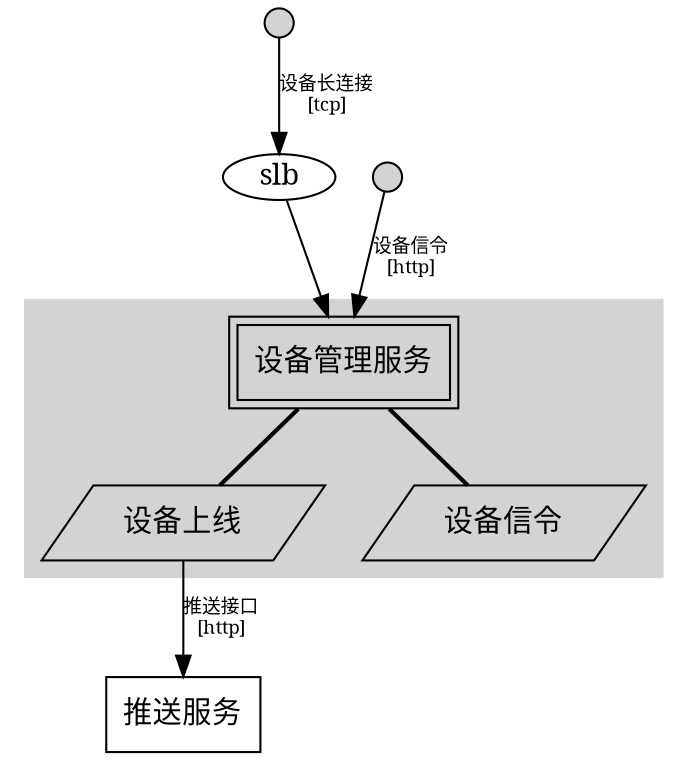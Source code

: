 digraph G {
edge[fontname="simsun"];
node[fontname="simsun"];
graph[fontname="simsun"];
label = "";
module_node_0[shape=circle, width=.2, style=filled, label=""];
module_node_1[height=.3, fixedsize=true, label="slb"];
module_node_1->devicemgr_node_0;
module_node_0->module_node_1[fontsize=9, label="设备长连接\n[tcp]"];
module_node_2[shape=circle, width=.2, style=filled, label=""];
module_node_2->devicemgr_node_0[fontsize=9, label="设备信令\n[http]"];
module_node_3[shape=box, label="推送服务"];
devicemgr_node_1->module_node_3[fontsize=9, label="推送接口\n[http]"];
subgraph cluster_module_node_4 {
style = filled;
color = lightgrey;
label = "";
devicemgr_node_0[shape=box, peripheries=2, label="设备管理服务"];
devicemgr_node_1[shape=polygon, skew=.5, label="设备上线"];
devicemgr_node_0->devicemgr_node_1[style=bold, arrowhead=none];
devicemgr_node_2[shape=polygon, skew=.5, label="设备信令"];
devicemgr_node_0->devicemgr_node_2[style=bold, arrowhead=none];
}
}